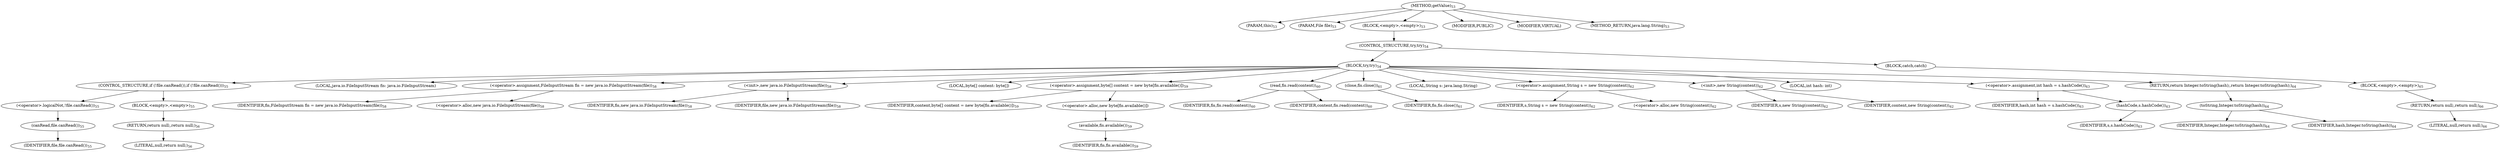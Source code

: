 digraph "getValue" {  
"32" [label = <(METHOD,getValue)<SUB>53</SUB>> ]
"33" [label = <(PARAM,this)<SUB>53</SUB>> ]
"34" [label = <(PARAM,File file)<SUB>53</SUB>> ]
"35" [label = <(BLOCK,&lt;empty&gt;,&lt;empty&gt;)<SUB>53</SUB>> ]
"36" [label = <(CONTROL_STRUCTURE,try,try)<SUB>54</SUB>> ]
"37" [label = <(BLOCK,try,try)<SUB>54</SUB>> ]
"38" [label = <(CONTROL_STRUCTURE,if (!file.canRead()),if (!file.canRead()))<SUB>55</SUB>> ]
"39" [label = <(&lt;operator&gt;.logicalNot,!file.canRead())<SUB>55</SUB>> ]
"40" [label = <(canRead,file.canRead())<SUB>55</SUB>> ]
"41" [label = <(IDENTIFIER,file,file.canRead())<SUB>55</SUB>> ]
"42" [label = <(BLOCK,&lt;empty&gt;,&lt;empty&gt;)<SUB>55</SUB>> ]
"43" [label = <(RETURN,return null;,return null;)<SUB>56</SUB>> ]
"44" [label = <(LITERAL,null,return null;)<SUB>56</SUB>> ]
"4" [label = <(LOCAL,java.io.FileInputStream fis: java.io.FileInputStream)> ]
"45" [label = <(&lt;operator&gt;.assignment,FileInputStream fis = new java.io.FileInputStream(file))<SUB>58</SUB>> ]
"46" [label = <(IDENTIFIER,fis,FileInputStream fis = new java.io.FileInputStream(file))<SUB>58</SUB>> ]
"47" [label = <(&lt;operator&gt;.alloc,new java.io.FileInputStream(file))<SUB>58</SUB>> ]
"48" [label = <(&lt;init&gt;,new java.io.FileInputStream(file))<SUB>58</SUB>> ]
"3" [label = <(IDENTIFIER,fis,new java.io.FileInputStream(file))<SUB>58</SUB>> ]
"49" [label = <(IDENTIFIER,file,new java.io.FileInputStream(file))<SUB>58</SUB>> ]
"50" [label = <(LOCAL,byte[] content: byte[])> ]
"51" [label = <(&lt;operator&gt;.assignment,byte[] content = new byte[fis.available()])<SUB>59</SUB>> ]
"52" [label = <(IDENTIFIER,content,byte[] content = new byte[fis.available()])<SUB>59</SUB>> ]
"53" [label = <(&lt;operator&gt;.alloc,new byte[fis.available()])> ]
"54" [label = <(available,fis.available())<SUB>59</SUB>> ]
"55" [label = <(IDENTIFIER,fis,fis.available())<SUB>59</SUB>> ]
"56" [label = <(read,fis.read(content))<SUB>60</SUB>> ]
"57" [label = <(IDENTIFIER,fis,fis.read(content))<SUB>60</SUB>> ]
"58" [label = <(IDENTIFIER,content,fis.read(content))<SUB>60</SUB>> ]
"59" [label = <(close,fis.close())<SUB>61</SUB>> ]
"60" [label = <(IDENTIFIER,fis,fis.close())<SUB>61</SUB>> ]
"6" [label = <(LOCAL,String s: java.lang.String)> ]
"61" [label = <(&lt;operator&gt;.assignment,String s = new String(content))<SUB>62</SUB>> ]
"62" [label = <(IDENTIFIER,s,String s = new String(content))<SUB>62</SUB>> ]
"63" [label = <(&lt;operator&gt;.alloc,new String(content))<SUB>62</SUB>> ]
"64" [label = <(&lt;init&gt;,new String(content))<SUB>62</SUB>> ]
"5" [label = <(IDENTIFIER,s,new String(content))<SUB>62</SUB>> ]
"65" [label = <(IDENTIFIER,content,new String(content))<SUB>62</SUB>> ]
"66" [label = <(LOCAL,int hash: int)> ]
"67" [label = <(&lt;operator&gt;.assignment,int hash = s.hashCode())<SUB>63</SUB>> ]
"68" [label = <(IDENTIFIER,hash,int hash = s.hashCode())<SUB>63</SUB>> ]
"69" [label = <(hashCode,s.hashCode())<SUB>63</SUB>> ]
"70" [label = <(IDENTIFIER,s,s.hashCode())<SUB>63</SUB>> ]
"71" [label = <(RETURN,return Integer.toString(hash);,return Integer.toString(hash);)<SUB>64</SUB>> ]
"72" [label = <(toString,Integer.toString(hash))<SUB>64</SUB>> ]
"73" [label = <(IDENTIFIER,Integer,Integer.toString(hash))<SUB>64</SUB>> ]
"74" [label = <(IDENTIFIER,hash,Integer.toString(hash))<SUB>64</SUB>> ]
"75" [label = <(BLOCK,catch,catch)> ]
"76" [label = <(BLOCK,&lt;empty&gt;,&lt;empty&gt;)<SUB>65</SUB>> ]
"77" [label = <(RETURN,return null;,return null;)<SUB>66</SUB>> ]
"78" [label = <(LITERAL,null,return null;)<SUB>66</SUB>> ]
"79" [label = <(MODIFIER,PUBLIC)> ]
"80" [label = <(MODIFIER,VIRTUAL)> ]
"81" [label = <(METHOD_RETURN,java.lang.String)<SUB>53</SUB>> ]
  "32" -> "33" 
  "32" -> "34" 
  "32" -> "35" 
  "32" -> "79" 
  "32" -> "80" 
  "32" -> "81" 
  "35" -> "36" 
  "36" -> "37" 
  "36" -> "75" 
  "37" -> "38" 
  "37" -> "4" 
  "37" -> "45" 
  "37" -> "48" 
  "37" -> "50" 
  "37" -> "51" 
  "37" -> "56" 
  "37" -> "59" 
  "37" -> "6" 
  "37" -> "61" 
  "37" -> "64" 
  "37" -> "66" 
  "37" -> "67" 
  "37" -> "71" 
  "38" -> "39" 
  "38" -> "42" 
  "39" -> "40" 
  "40" -> "41" 
  "42" -> "43" 
  "43" -> "44" 
  "45" -> "46" 
  "45" -> "47" 
  "48" -> "3" 
  "48" -> "49" 
  "51" -> "52" 
  "51" -> "53" 
  "53" -> "54" 
  "54" -> "55" 
  "56" -> "57" 
  "56" -> "58" 
  "59" -> "60" 
  "61" -> "62" 
  "61" -> "63" 
  "64" -> "5" 
  "64" -> "65" 
  "67" -> "68" 
  "67" -> "69" 
  "69" -> "70" 
  "71" -> "72" 
  "72" -> "73" 
  "72" -> "74" 
  "75" -> "76" 
  "76" -> "77" 
  "77" -> "78" 
}
